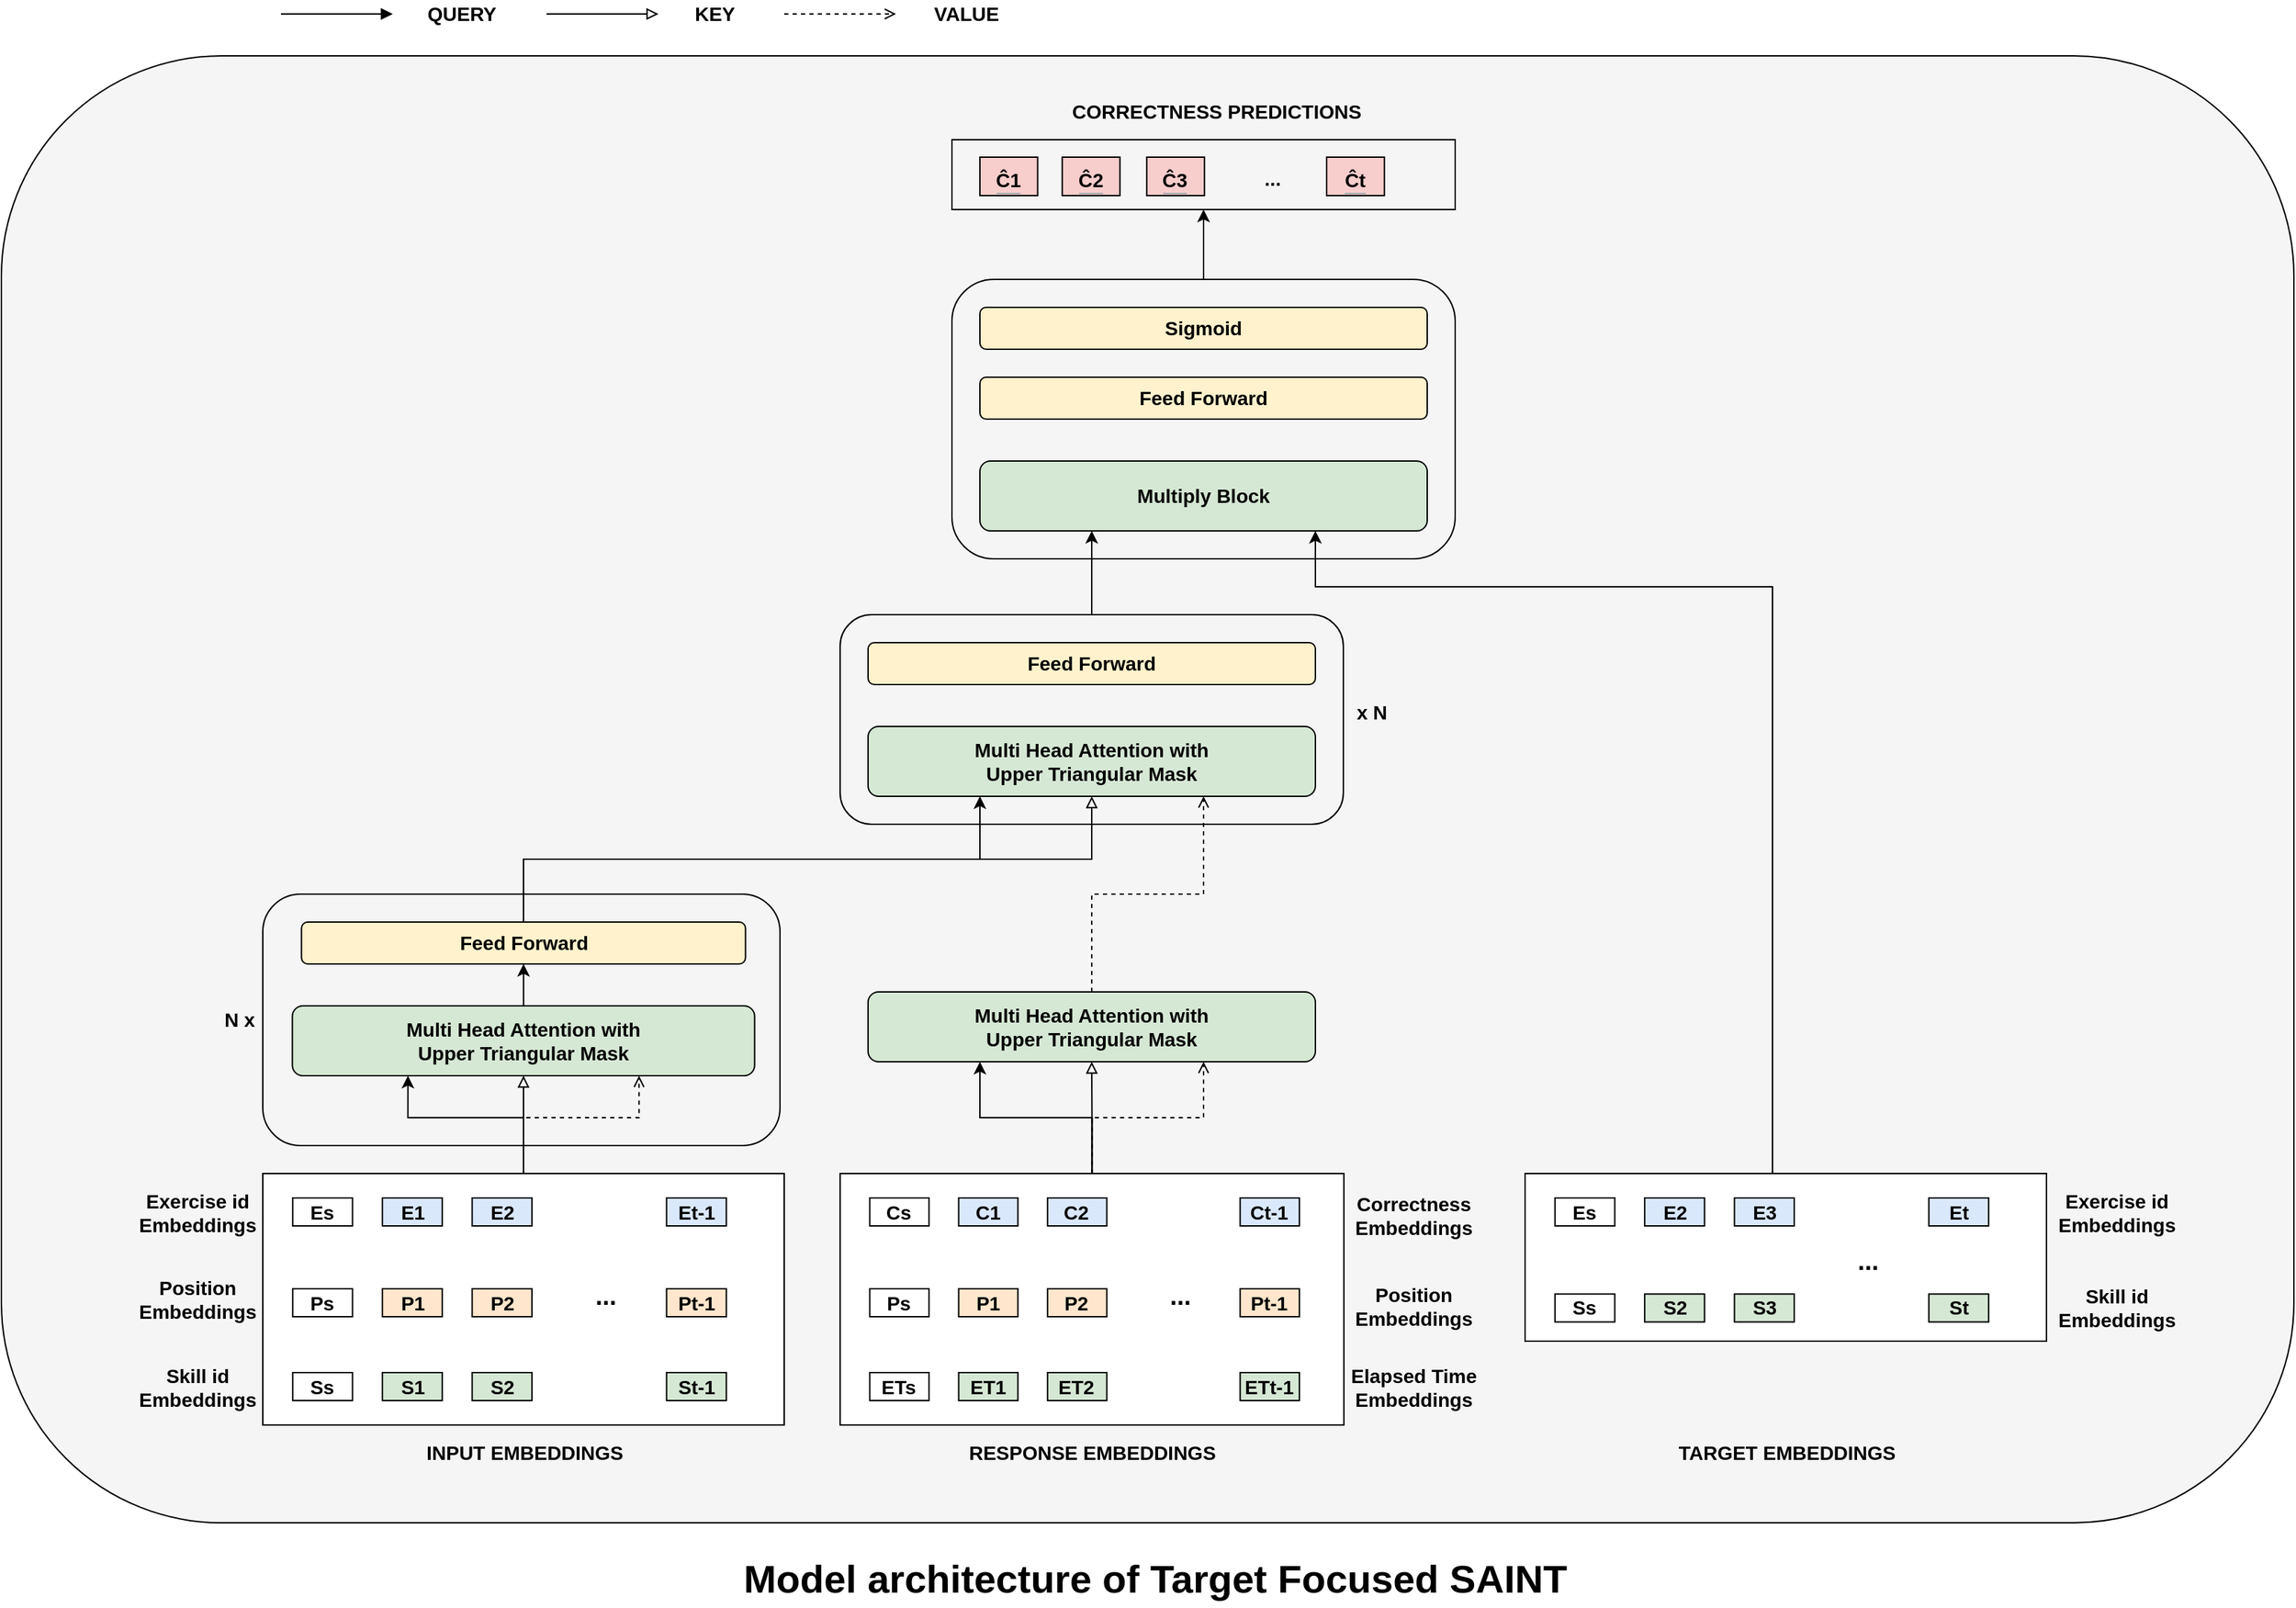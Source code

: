 <mxfile version="16.1.4" type="device"><diagram id="phln_zpGLZ69ojY48uEi" name="Page-1"><mxGraphModel dx="1447" dy="1902" grid="1" gridSize="10" guides="1" tooltips="1" connect="1" arrows="1" fold="1" page="1" pageScale="1" pageWidth="827" pageHeight="1169" math="0" shadow="0"><root><mxCell id="0"/><mxCell id="1" parent="0"/><mxCell id="0QRSijMLl0eIMMU6BS7H-4" value="" style="rounded=1;whiteSpace=wrap;html=1;fillColor=#f5f5f5;fontColor=#333333;strokeColor=#000000;fontSize=14;fontStyle=1" parent="1" vertex="1"><mxGeometry x="640" y="-390" width="1640" height="1050" as="geometry"/></mxCell><mxCell id="0QRSijMLl0eIMMU6BS7H-9" value="" style="rounded=1;whiteSpace=wrap;html=1;fillColor=none;strokeColor=#000000;fontSize=14;fontStyle=1" parent="1" vertex="1"><mxGeometry x="827" y="210" width="370" height="180" as="geometry"/></mxCell><mxCell id="0QRSijMLl0eIMMU6BS7H-40" style="edgeStyle=orthogonalEdgeStyle;rounded=0;orthogonalLoop=1;jettySize=auto;html=1;entryX=0.5;entryY=1;entryDx=0;entryDy=0;fontSize=14;exitX=0.5;exitY=0;exitDx=0;exitDy=0;strokeColor=#000000;fontStyle=1;endArrow=block;endFill=0;" parent="1" source="0QRSijMLl0eIMMU6BS7H-7" target="0QRSijMLl0eIMMU6BS7H-38" edge="1"><mxGeometry relative="1" as="geometry"/></mxCell><mxCell id="0QRSijMLl0eIMMU6BS7H-153" style="edgeStyle=orthogonalEdgeStyle;rounded=0;orthogonalLoop=1;jettySize=auto;html=1;entryX=0.25;entryY=1;entryDx=0;entryDy=0;fontSize=14;strokeColor=#000000;fontStyle=1" parent="1" source="0QRSijMLl0eIMMU6BS7H-46" target="0QRSijMLl0eIMMU6BS7H-149" edge="1"><mxGeometry relative="1" as="geometry"/></mxCell><mxCell id="0QRSijMLl0eIMMU6BS7H-46" value="" style="rounded=1;whiteSpace=wrap;html=1;fillColor=none;strokeColor=#000000;fontSize=14;fontStyle=1" parent="1" vertex="1"><mxGeometry x="1240" y="10" width="360" height="150" as="geometry"/></mxCell><mxCell id="0QRSijMLl0eIMMU6BS7H-47" value="Multi Head Attention with &lt;br style=&quot;font-size: 14px;&quot;&gt;&lt;span style=&quot;font-size: 14px&quot;&gt;Upper Triangular Mask&lt;/span&gt;" style="rounded=1;whiteSpace=wrap;html=1;fillColor=#d5e8d4;fontSize=14;strokeColor=#000000;fontStyle=1" parent="1" vertex="1"><mxGeometry x="1260" y="90" width="320" height="50" as="geometry"/></mxCell><mxCell id="0QRSijMLl0eIMMU6BS7H-48" value="&lt;span style=&quot;font-size: 14px;&quot;&gt;&lt;font style=&quot;font-size: 14px&quot;&gt;Feed Forward&lt;/font&gt;&lt;/span&gt;" style="rounded=1;whiteSpace=wrap;html=1;fillColor=#fff2cc;strokeColor=#000000;fontSize=14;fontStyle=1" parent="1" vertex="1"><mxGeometry x="1260" y="30" width="320" height="30" as="geometry"/></mxCell><mxCell id="0QRSijMLl0eIMMU6BS7H-114" style="edgeStyle=orthogonalEdgeStyle;rounded=0;orthogonalLoop=1;jettySize=auto;html=1;entryX=0.75;entryY=1;entryDx=0;entryDy=0;fontSize=14;strokeColor=#000000;fontStyle=1;dashed=1;endArrow=open;endFill=0;" parent="1" source="0QRSijMLl0eIMMU6BS7H-49" target="0QRSijMLl0eIMMU6BS7H-47" edge="1"><mxGeometry relative="1" as="geometry"/></mxCell><mxCell id="0QRSijMLl0eIMMU6BS7H-49" value="Multi Head Attention with &lt;br style=&quot;font-size: 14px;&quot;&gt;&lt;span style=&quot;font-size: 14px&quot;&gt;Upper Triangular Mask&lt;/span&gt;" style="rounded=1;whiteSpace=wrap;html=1;fillColor=#d5e8d4;fontSize=14;strokeColor=#000000;fontStyle=1" parent="1" vertex="1"><mxGeometry x="1260" y="280" width="320" height="50" as="geometry"/></mxCell><mxCell id="0QRSijMLl0eIMMU6BS7H-99" value="" style="group;strokeColor=none;fontSize=14;fontStyle=1" parent="1" vertex="1" connectable="0"><mxGeometry x="720" y="410" width="480" height="180" as="geometry"/></mxCell><mxCell id="0QRSijMLl0eIMMU6BS7H-7" value="" style="rounded=0;whiteSpace=wrap;html=1;strokeColor=#000000;fontSize=14;fontStyle=1" parent="0QRSijMLl0eIMMU6BS7H-99" vertex="1"><mxGeometry x="107" width="373" height="180" as="geometry"/></mxCell><mxCell id="0QRSijMLl0eIMMU6BS7H-11" value="E1" style="rounded=0;whiteSpace=wrap;html=1;fillColor=#dae8fc;strokeColor=#000000;fontSize=14;fontStyle=1" parent="0QRSijMLl0eIMMU6BS7H-99" vertex="1"><mxGeometry x="192.58" y="17.5" width="42.791" height="20" as="geometry"/></mxCell><mxCell id="0QRSijMLl0eIMMU6BS7H-14" value="E2" style="rounded=0;whiteSpace=wrap;html=1;fillColor=#dae8fc;strokeColor=#000000;fontSize=14;fontStyle=1" parent="0QRSijMLl0eIMMU6BS7H-99" vertex="1"><mxGeometry x="256.767" y="17.5" width="42.791" height="20" as="geometry"/></mxCell><mxCell id="0QRSijMLl0eIMMU6BS7H-15" value="Et-1" style="rounded=0;whiteSpace=wrap;html=1;fillColor=#dae8fc;strokeColor=#000000;fontSize=14;fontStyle=1" parent="0QRSijMLl0eIMMU6BS7H-99" vertex="1"><mxGeometry x="395.836" y="17.5" width="42.791" height="20" as="geometry"/></mxCell><mxCell id="0QRSijMLl0eIMMU6BS7H-16" value="P1" style="rounded=0;whiteSpace=wrap;html=1;fillColor=#ffe6cc;strokeColor=#000000;fontSize=14;fontStyle=1" parent="0QRSijMLl0eIMMU6BS7H-99" vertex="1"><mxGeometry x="192.58" y="82.5" width="42.791" height="20" as="geometry"/></mxCell><mxCell id="0QRSijMLl0eIMMU6BS7H-17" value="P2" style="rounded=0;whiteSpace=wrap;html=1;fillColor=#ffe6cc;strokeColor=#000000;fontSize=14;fontStyle=1" parent="0QRSijMLl0eIMMU6BS7H-99" vertex="1"><mxGeometry x="256.767" y="82.5" width="42.791" height="20" as="geometry"/></mxCell><mxCell id="0QRSijMLl0eIMMU6BS7H-18" value="Pt-1" style="rounded=0;whiteSpace=wrap;html=1;fillColor=#ffe6cc;strokeColor=#000000;fontSize=14;fontStyle=1" parent="0QRSijMLl0eIMMU6BS7H-99" vertex="1"><mxGeometry x="395.836" y="82.5" width="42.791" height="20" as="geometry"/></mxCell><mxCell id="0QRSijMLl0eIMMU6BS7H-19" value="S1" style="rounded=0;whiteSpace=wrap;html=1;fillColor=#d5e8d4;strokeColor=#000000;fontSize=14;fontStyle=1" parent="0QRSijMLl0eIMMU6BS7H-99" vertex="1"><mxGeometry x="192.58" y="142.5" width="42.791" height="20" as="geometry"/></mxCell><mxCell id="0QRSijMLl0eIMMU6BS7H-20" value="S2" style="rounded=0;whiteSpace=wrap;html=1;fillColor=#d5e8d4;strokeColor=#000000;fontSize=14;fontStyle=1" parent="0QRSijMLl0eIMMU6BS7H-99" vertex="1"><mxGeometry x="256.767" y="142.5" width="42.791" height="20" as="geometry"/></mxCell><mxCell id="0QRSijMLl0eIMMU6BS7H-21" value="St-1" style="rounded=0;whiteSpace=wrap;html=1;fillColor=#d5e8d4;strokeColor=#000000;fontSize=14;fontStyle=1" parent="0QRSijMLl0eIMMU6BS7H-99" vertex="1"><mxGeometry x="395.836" y="142.5" width="42.791" height="20" as="geometry"/></mxCell><mxCell id="0QRSijMLl0eIMMU6BS7H-22" value="Exercise id &lt;br style=&quot;font-size: 14px;&quot;&gt;Embeddings" style="text;html=1;align=center;verticalAlign=middle;resizable=0;points=[];autosize=1;strokeColor=none;fillColor=none;fontSize=14;fontStyle=1" parent="0QRSijMLl0eIMMU6BS7H-99" vertex="1"><mxGeometry x="10" y="7.5" width="100" height="40" as="geometry"/></mxCell><mxCell id="0QRSijMLl0eIMMU6BS7H-23" value="Position&lt;br style=&quot;font-size: 14px;&quot;&gt;Embeddings" style="text;html=1;align=center;verticalAlign=middle;resizable=0;points=[];autosize=1;strokeColor=none;fillColor=none;fontSize=14;fontStyle=1" parent="0QRSijMLl0eIMMU6BS7H-99" vertex="1"><mxGeometry x="10" y="70" width="100" height="40" as="geometry"/></mxCell><mxCell id="0QRSijMLl0eIMMU6BS7H-24" value="Skill id &lt;br style=&quot;font-size: 14px;&quot;&gt;Embeddings" style="text;html=1;align=center;verticalAlign=middle;resizable=0;points=[];autosize=1;strokeColor=none;fillColor=none;fontSize=14;fontStyle=1" parent="0QRSijMLl0eIMMU6BS7H-99" vertex="1"><mxGeometry x="10" y="132.5" width="100" height="40" as="geometry"/></mxCell><mxCell id="0QRSijMLl0eIMMU6BS7H-25" value="" style="shape=image;html=1;verticalAlign=top;verticalLabelPosition=bottom;labelBackgroundColor=#ffffff;imageAspect=0;aspect=fixed;image=https://cdn3.iconfinder.com/data/icons/user-interface-169/32/plus-128.png;fillColor=none;strokeColor=#000000;fontSize=14;fontStyle=1" parent="0QRSijMLl0eIMMU6BS7H-99" vertex="1"><mxGeometry x="203.278" y="52.5" width="19.565" height="19.565" as="geometry"/></mxCell><mxCell id="0QRSijMLl0eIMMU6BS7H-26" value="" style="shape=image;html=1;verticalAlign=top;verticalLabelPosition=bottom;labelBackgroundColor=#ffffff;imageAspect=0;aspect=fixed;image=https://cdn3.iconfinder.com/data/icons/user-interface-169/32/plus-128.png;fillColor=none;strokeColor=#000000;fontSize=14;fontStyle=1" parent="0QRSijMLl0eIMMU6BS7H-99" vertex="1"><mxGeometry x="267.464" y="52.5" width="19.565" height="19.565" as="geometry"/></mxCell><mxCell id="0QRSijMLl0eIMMU6BS7H-27" value="" style="shape=image;html=1;verticalAlign=top;verticalLabelPosition=bottom;labelBackgroundColor=#ffffff;imageAspect=0;aspect=fixed;image=https://cdn3.iconfinder.com/data/icons/user-interface-169/32/plus-128.png;fillColor=none;strokeColor=#000000;fontSize=14;fontStyle=1" parent="0QRSijMLl0eIMMU6BS7H-99" vertex="1"><mxGeometry x="406.534" y="52.5" width="19.565" height="19.565" as="geometry"/></mxCell><mxCell id="0QRSijMLl0eIMMU6BS7H-28" value="" style="shape=image;html=1;verticalAlign=top;verticalLabelPosition=bottom;labelBackgroundColor=#ffffff;imageAspect=0;aspect=fixed;image=https://cdn3.iconfinder.com/data/icons/user-interface-169/32/plus-128.png;fillColor=none;strokeColor=#000000;fontSize=14;fontStyle=1" parent="0QRSijMLl0eIMMU6BS7H-99" vertex="1"><mxGeometry x="203.278" y="112.5" width="19.565" height="19.565" as="geometry"/></mxCell><mxCell id="0QRSijMLl0eIMMU6BS7H-29" value="" style="shape=image;html=1;verticalAlign=top;verticalLabelPosition=bottom;labelBackgroundColor=#ffffff;imageAspect=0;aspect=fixed;image=https://cdn3.iconfinder.com/data/icons/user-interface-169/32/plus-128.png;fillColor=none;strokeColor=#000000;fontSize=14;fontStyle=1" parent="0QRSijMLl0eIMMU6BS7H-99" vertex="1"><mxGeometry x="267.464" y="112.5" width="19.565" height="19.565" as="geometry"/></mxCell><mxCell id="0QRSijMLl0eIMMU6BS7H-30" value="" style="shape=image;html=1;verticalAlign=top;verticalLabelPosition=bottom;labelBackgroundColor=#ffffff;imageAspect=0;aspect=fixed;image=https://cdn3.iconfinder.com/data/icons/user-interface-169/32/plus-128.png;fillColor=none;strokeColor=#000000;fontSize=14;fontStyle=1" parent="0QRSijMLl0eIMMU6BS7H-99" vertex="1"><mxGeometry x="406.534" y="112.5" width="19.565" height="19.565" as="geometry"/></mxCell><mxCell id="0QRSijMLl0eIMMU6BS7H-32" value="&lt;font style=&quot;font-size: 18px&quot;&gt;...&lt;/font&gt;" style="text;html=1;align=center;verticalAlign=middle;resizable=0;points=[];autosize=1;strokeColor=none;fillColor=none;fontSize=14;fontStyle=1" parent="0QRSijMLl0eIMMU6BS7H-99" vertex="1"><mxGeometry x="336.65" y="77.5" width="30" height="20" as="geometry"/></mxCell><mxCell id="0QRSijMLl0eIMMU6BS7H-33" value="Es" style="rounded=0;whiteSpace=wrap;html=1;strokeColor=#000000;fontSize=14;fontStyle=1" parent="0QRSijMLl0eIMMU6BS7H-99" vertex="1"><mxGeometry x="128.394" y="17.5" width="42.791" height="20" as="geometry"/></mxCell><mxCell id="0QRSijMLl0eIMMU6BS7H-34" value="Ps" style="rounded=0;whiteSpace=wrap;html=1;strokeColor=#000000;fontSize=14;fontStyle=1" parent="0QRSijMLl0eIMMU6BS7H-99" vertex="1"><mxGeometry x="128.394" y="82.5" width="42.791" height="20" as="geometry"/></mxCell><mxCell id="0QRSijMLl0eIMMU6BS7H-35" value="Ss" style="rounded=0;whiteSpace=wrap;html=1;strokeColor=#000000;fontSize=14;fontStyle=1" parent="0QRSijMLl0eIMMU6BS7H-99" vertex="1"><mxGeometry x="128.394" y="142.5" width="42.791" height="20" as="geometry"/></mxCell><mxCell id="0QRSijMLl0eIMMU6BS7H-36" value="" style="shape=image;html=1;verticalAlign=top;verticalLabelPosition=bottom;labelBackgroundColor=#ffffff;imageAspect=0;aspect=fixed;image=https://cdn3.iconfinder.com/data/icons/user-interface-169/32/plus-128.png;fillColor=none;strokeColor=#000000;fontSize=14;fontStyle=1" parent="0QRSijMLl0eIMMU6BS7H-99" vertex="1"><mxGeometry x="139.092" y="52.5" width="19.565" height="19.565" as="geometry"/></mxCell><mxCell id="0QRSijMLl0eIMMU6BS7H-37" value="" style="shape=image;html=1;verticalAlign=top;verticalLabelPosition=bottom;labelBackgroundColor=#ffffff;imageAspect=0;aspect=fixed;image=https://cdn3.iconfinder.com/data/icons/user-interface-169/32/plus-128.png;fillColor=none;strokeColor=#000000;fontSize=14;fontStyle=1" parent="0QRSijMLl0eIMMU6BS7H-99" vertex="1"><mxGeometry x="139.092" y="112.5" width="19.565" height="19.565" as="geometry"/></mxCell><mxCell id="0QRSijMLl0eIMMU6BS7H-112" style="edgeStyle=orthogonalEdgeStyle;rounded=0;orthogonalLoop=1;jettySize=auto;html=1;entryX=0.25;entryY=1;entryDx=0;entryDy=0;fontSize=14;exitX=0.5;exitY=0;exitDx=0;exitDy=0;strokeColor=#000000;fontStyle=1" parent="1" source="0QRSijMLl0eIMMU6BS7H-39" target="0QRSijMLl0eIMMU6BS7H-47" edge="1"><mxGeometry relative="1" as="geometry"/></mxCell><mxCell id="0QRSijMLl0eIMMU6BS7H-113" style="edgeStyle=orthogonalEdgeStyle;rounded=0;orthogonalLoop=1;jettySize=auto;html=1;entryX=0.5;entryY=1;entryDx=0;entryDy=0;fontSize=14;exitX=0.5;exitY=0;exitDx=0;exitDy=0;strokeColor=#000000;fontStyle=1;endArrow=block;endFill=0;" parent="1" source="0QRSijMLl0eIMMU6BS7H-39" target="0QRSijMLl0eIMMU6BS7H-47" edge="1"><mxGeometry relative="1" as="geometry"/></mxCell><mxCell id="0QRSijMLl0eIMMU6BS7H-39" value="&lt;span style=&quot;font-size: 14px;&quot;&gt;&lt;font style=&quot;font-size: 14px&quot;&gt;Feed Forward&lt;/font&gt;&lt;/span&gt;" style="rounded=1;whiteSpace=wrap;html=1;fillColor=#fff2cc;strokeColor=#000000;fontSize=14;fontStyle=1" parent="1" vertex="1"><mxGeometry x="854.676" y="230" width="317.647" height="30" as="geometry"/></mxCell><mxCell id="0QRSijMLl0eIMMU6BS7H-111" style="edgeStyle=orthogonalEdgeStyle;rounded=0;orthogonalLoop=1;jettySize=auto;html=1;entryX=0.5;entryY=1;entryDx=0;entryDy=0;fontSize=14;strokeColor=#000000;fontStyle=1" parent="1" source="0QRSijMLl0eIMMU6BS7H-38" target="0QRSijMLl0eIMMU6BS7H-39" edge="1"><mxGeometry relative="1" as="geometry"/></mxCell><mxCell id="0QRSijMLl0eIMMU6BS7H-38" value="Multi Head Attention with &lt;br style=&quot;font-size: 14px;&quot;&gt;&lt;span style=&quot;font-size: 14px&quot;&gt;Upper Triangular Mask&lt;/span&gt;" style="rounded=1;whiteSpace=wrap;html=1;fillColor=#d5e8d4;fontSize=14;strokeColor=#000000;fontStyle=1" parent="1" vertex="1"><mxGeometry x="848.16" y="290" width="330.68" height="50" as="geometry"/></mxCell><mxCell id="0QRSijMLl0eIMMU6BS7H-104" style="edgeStyle=orthogonalEdgeStyle;rounded=0;orthogonalLoop=1;jettySize=auto;html=1;entryX=0.5;entryY=1;entryDx=0;entryDy=0;fontSize=14;strokeColor=#000000;fontStyle=1;endArrow=block;endFill=0;" parent="1" source="0QRSijMLl0eIMMU6BS7H-75" target="0QRSijMLl0eIMMU6BS7H-49" edge="1"><mxGeometry relative="1" as="geometry"/></mxCell><mxCell id="0QRSijMLl0eIMMU6BS7H-61" value="Position&lt;br style=&quot;font-size: 14px;&quot;&gt;Embeddings" style="text;html=1;align=center;verticalAlign=middle;resizable=0;points=[];autosize=1;strokeColor=none;fillColor=none;fontSize=14;fontStyle=1" parent="1" vertex="1"><mxGeometry x="1599.908" y="485" width="100" height="40" as="geometry"/></mxCell><mxCell id="0QRSijMLl0eIMMU6BS7H-62" value="Elapsed Time&lt;br style=&quot;font-size: 14px;&quot;&gt;Embeddings" style="text;html=1;align=center;verticalAlign=middle;resizable=0;points=[];autosize=1;strokeColor=none;fillColor=none;fontSize=14;fontStyle=1" parent="1" vertex="1"><mxGeometry x="1594.608" y="542.5" width="110" height="40" as="geometry"/></mxCell><mxCell id="0QRSijMLl0eIMMU6BS7H-105" value="" style="group;strokeColor=none;fontSize=14;fontStyle=1" parent="1" vertex="1" connectable="0"><mxGeometry x="1240" y="410" width="360.369" height="180" as="geometry"/></mxCell><mxCell id="0QRSijMLl0eIMMU6BS7H-75" value="" style="rounded=0;whiteSpace=wrap;html=1;strokeColor=#000000;fontSize=14;fontStyle=1" parent="0QRSijMLl0eIMMU6BS7H-105" vertex="1"><mxGeometry width="360.369" height="180" as="geometry"/></mxCell><mxCell id="0QRSijMLl0eIMMU6BS7H-76" value="C1" style="rounded=0;whiteSpace=wrap;html=1;fillColor=#dae8fc;strokeColor=#000000;fontSize=14;fontStyle=1" parent="0QRSijMLl0eIMMU6BS7H-105" vertex="1"><mxGeometry x="84.793" y="17.5" width="42.396" height="20" as="geometry"/></mxCell><mxCell id="0QRSijMLl0eIMMU6BS7H-77" value="C2" style="rounded=0;whiteSpace=wrap;html=1;fillColor=#dae8fc;strokeColor=#000000;fontSize=14;fontStyle=1" parent="0QRSijMLl0eIMMU6BS7H-105" vertex="1"><mxGeometry x="148.387" y="17.5" width="42.396" height="20" as="geometry"/></mxCell><mxCell id="0QRSijMLl0eIMMU6BS7H-78" value="Ct-1" style="rounded=0;whiteSpace=wrap;html=1;fillColor=#dae8fc;strokeColor=#000000;fontSize=14;fontStyle=1" parent="0QRSijMLl0eIMMU6BS7H-105" vertex="1"><mxGeometry x="286.175" y="17.5" width="42.396" height="20" as="geometry"/></mxCell><mxCell id="0QRSijMLl0eIMMU6BS7H-79" value="P1" style="rounded=0;whiteSpace=wrap;html=1;fillColor=#ffe6cc;strokeColor=#000000;fontSize=14;fontStyle=1" parent="0QRSijMLl0eIMMU6BS7H-105" vertex="1"><mxGeometry x="84.793" y="82.5" width="42.396" height="20" as="geometry"/></mxCell><mxCell id="0QRSijMLl0eIMMU6BS7H-80" value="P2" style="rounded=0;whiteSpace=wrap;html=1;fillColor=#ffe6cc;strokeColor=#000000;fontSize=14;fontStyle=1" parent="0QRSijMLl0eIMMU6BS7H-105" vertex="1"><mxGeometry x="148.387" y="82.5" width="42.396" height="20" as="geometry"/></mxCell><mxCell id="0QRSijMLl0eIMMU6BS7H-81" value="Pt-1" style="rounded=0;whiteSpace=wrap;html=1;fillColor=#ffe6cc;strokeColor=#000000;fontSize=14;fontStyle=1" parent="0QRSijMLl0eIMMU6BS7H-105" vertex="1"><mxGeometry x="286.175" y="82.5" width="42.396" height="20" as="geometry"/></mxCell><mxCell id="0QRSijMLl0eIMMU6BS7H-82" value="ET1" style="rounded=0;whiteSpace=wrap;html=1;fillColor=#d5e8d4;strokeColor=#000000;fontSize=14;fontStyle=1" parent="0QRSijMLl0eIMMU6BS7H-105" vertex="1"><mxGeometry x="84.793" y="142.5" width="42.396" height="20" as="geometry"/></mxCell><mxCell id="0QRSijMLl0eIMMU6BS7H-83" value="ET2" style="rounded=0;whiteSpace=wrap;html=1;fillColor=#d5e8d4;strokeColor=#000000;fontSize=14;fontStyle=1" parent="0QRSijMLl0eIMMU6BS7H-105" vertex="1"><mxGeometry x="148.387" y="142.5" width="42.396" height="20" as="geometry"/></mxCell><mxCell id="0QRSijMLl0eIMMU6BS7H-84" value="ETt-1" style="rounded=0;whiteSpace=wrap;html=1;fillColor=#d5e8d4;strokeColor=#000000;fontSize=14;fontStyle=1" parent="0QRSijMLl0eIMMU6BS7H-105" vertex="1"><mxGeometry x="286.175" y="142.5" width="42.396" height="20" as="geometry"/></mxCell><mxCell id="0QRSijMLl0eIMMU6BS7H-85" value="" style="shape=image;html=1;verticalAlign=top;verticalLabelPosition=bottom;labelBackgroundColor=#ffffff;imageAspect=0;aspect=fixed;image=https://cdn3.iconfinder.com/data/icons/user-interface-169/32/plus-128.png;fillColor=none;strokeColor=#000000;fontSize=14;fontStyle=1" parent="0QRSijMLl0eIMMU6BS7H-105" vertex="1"><mxGeometry x="95.392" y="52.5" width="20" height="20" as="geometry"/></mxCell><mxCell id="0QRSijMLl0eIMMU6BS7H-86" value="" style="shape=image;html=1;verticalAlign=top;verticalLabelPosition=bottom;labelBackgroundColor=#ffffff;imageAspect=0;aspect=fixed;image=https://cdn3.iconfinder.com/data/icons/user-interface-169/32/plus-128.png;fillColor=none;strokeColor=#000000;fontSize=14;fontStyle=1" parent="0QRSijMLl0eIMMU6BS7H-105" vertex="1"><mxGeometry x="158.986" y="52.5" width="20" height="20" as="geometry"/></mxCell><mxCell id="0QRSijMLl0eIMMU6BS7H-87" value="" style="shape=image;html=1;verticalAlign=top;verticalLabelPosition=bottom;labelBackgroundColor=#ffffff;imageAspect=0;aspect=fixed;image=https://cdn3.iconfinder.com/data/icons/user-interface-169/32/plus-128.png;fillColor=none;strokeColor=#000000;fontSize=14;fontStyle=1" parent="0QRSijMLl0eIMMU6BS7H-105" vertex="1"><mxGeometry x="296.774" y="52.5" width="20" height="20" as="geometry"/></mxCell><mxCell id="0QRSijMLl0eIMMU6BS7H-88" value="" style="shape=image;html=1;verticalAlign=top;verticalLabelPosition=bottom;labelBackgroundColor=#ffffff;imageAspect=0;aspect=fixed;image=https://cdn3.iconfinder.com/data/icons/user-interface-169/32/plus-128.png;fillColor=none;strokeColor=#000000;fontSize=14;fontStyle=1" parent="0QRSijMLl0eIMMU6BS7H-105" vertex="1"><mxGeometry x="95.392" y="112.5" width="20" height="20" as="geometry"/></mxCell><mxCell id="0QRSijMLl0eIMMU6BS7H-89" value="" style="shape=image;html=1;verticalAlign=top;verticalLabelPosition=bottom;labelBackgroundColor=#ffffff;imageAspect=0;aspect=fixed;image=https://cdn3.iconfinder.com/data/icons/user-interface-169/32/plus-128.png;fillColor=none;strokeColor=#000000;fontSize=14;fontStyle=1" parent="0QRSijMLl0eIMMU6BS7H-105" vertex="1"><mxGeometry x="158.986" y="112.5" width="20" height="20" as="geometry"/></mxCell><mxCell id="0QRSijMLl0eIMMU6BS7H-90" value="" style="shape=image;html=1;verticalAlign=top;verticalLabelPosition=bottom;labelBackgroundColor=#ffffff;imageAspect=0;aspect=fixed;image=https://cdn3.iconfinder.com/data/icons/user-interface-169/32/plus-128.png;fillColor=none;strokeColor=#000000;fontSize=14;fontStyle=1" parent="0QRSijMLl0eIMMU6BS7H-105" vertex="1"><mxGeometry x="296.774" y="112.5" width="20" height="20" as="geometry"/></mxCell><mxCell id="0QRSijMLl0eIMMU6BS7H-91" value="&lt;span style=&quot;font-size: 18px;&quot;&gt;&lt;font style=&quot;font-size: 18px;&quot;&gt;...&lt;/font&gt;&lt;/span&gt;" style="text;html=1;align=center;verticalAlign=middle;resizable=0;points=[];autosize=1;strokeColor=none;fillColor=none;fontSize=18;fontStyle=1" parent="0QRSijMLl0eIMMU6BS7H-105" vertex="1"><mxGeometry x="227.581" y="72.5" width="30" height="30" as="geometry"/></mxCell><mxCell id="0QRSijMLl0eIMMU6BS7H-92" value="Cs" style="rounded=0;whiteSpace=wrap;html=1;strokeColor=#000000;fontSize=14;fontStyle=1" parent="0QRSijMLl0eIMMU6BS7H-105" vertex="1"><mxGeometry x="21.198" y="17.5" width="42.396" height="20" as="geometry"/></mxCell><mxCell id="0QRSijMLl0eIMMU6BS7H-93" value="Ps" style="rounded=0;whiteSpace=wrap;html=1;strokeColor=#000000;fontSize=14;fontStyle=1" parent="0QRSijMLl0eIMMU6BS7H-105" vertex="1"><mxGeometry x="21.198" y="82.5" width="42.396" height="20" as="geometry"/></mxCell><mxCell id="0QRSijMLl0eIMMU6BS7H-94" value="ETs" style="rounded=0;whiteSpace=wrap;html=1;strokeColor=#000000;fontSize=14;fontStyle=1" parent="0QRSijMLl0eIMMU6BS7H-105" vertex="1"><mxGeometry x="21.198" y="142.5" width="42.396" height="20" as="geometry"/></mxCell><mxCell id="0QRSijMLl0eIMMU6BS7H-95" value="" style="shape=image;html=1;verticalAlign=top;verticalLabelPosition=bottom;labelBackgroundColor=#ffffff;imageAspect=0;aspect=fixed;image=https://cdn3.iconfinder.com/data/icons/user-interface-169/32/plus-128.png;fillColor=none;strokeColor=#000000;fontSize=14;fontStyle=1" parent="0QRSijMLl0eIMMU6BS7H-105" vertex="1"><mxGeometry x="31.797" y="52.5" width="20" height="20" as="geometry"/></mxCell><mxCell id="0QRSijMLl0eIMMU6BS7H-96" value="" style="shape=image;html=1;verticalAlign=top;verticalLabelPosition=bottom;labelBackgroundColor=#ffffff;imageAspect=0;aspect=fixed;image=https://cdn3.iconfinder.com/data/icons/user-interface-169/32/plus-128.png;fillColor=none;strokeColor=#000000;fontSize=14;fontStyle=1" parent="0QRSijMLl0eIMMU6BS7H-105" vertex="1"><mxGeometry x="31.797" y="112.5" width="20" height="20" as="geometry"/></mxCell><mxCell id="0QRSijMLl0eIMMU6BS7H-106" style="edgeStyle=orthogonalEdgeStyle;rounded=0;orthogonalLoop=1;jettySize=auto;html=1;entryX=0.25;entryY=1;entryDx=0;entryDy=0;fontSize=14;strokeColor=#000000;fontStyle=1" parent="1" source="0QRSijMLl0eIMMU6BS7H-75" target="0QRSijMLl0eIMMU6BS7H-49" edge="1"><mxGeometry relative="1" as="geometry"/></mxCell><mxCell id="0QRSijMLl0eIMMU6BS7H-107" style="edgeStyle=orthogonalEdgeStyle;rounded=0;orthogonalLoop=1;jettySize=auto;html=1;entryX=0.75;entryY=1;entryDx=0;entryDy=0;fontSize=14;strokeColor=#000000;fontStyle=1;dashed=1;endArrow=open;endFill=0;" parent="1" source="0QRSijMLl0eIMMU6BS7H-75" target="0QRSijMLl0eIMMU6BS7H-49" edge="1"><mxGeometry relative="1" as="geometry"/></mxCell><mxCell id="0QRSijMLl0eIMMU6BS7H-108" value="Correctness&lt;br style=&quot;font-size: 14px;&quot;&gt;Embeddings" style="text;html=1;align=center;verticalAlign=middle;resizable=0;points=[];autosize=1;strokeColor=none;fillColor=none;fontSize=14;fontStyle=1" parent="1" vertex="1"><mxGeometry x="1599.908" y="420" width="100" height="40" as="geometry"/></mxCell><mxCell id="0QRSijMLl0eIMMU6BS7H-109" value="x N" style="text;html=1;align=center;verticalAlign=middle;resizable=0;points=[];autosize=1;strokeColor=none;fillColor=none;fontStyle=1;fontSize=14;" parent="1" vertex="1"><mxGeometry x="1599.998" y="70" width="40" height="20" as="geometry"/></mxCell><mxCell id="0QRSijMLl0eIMMU6BS7H-110" value="N x" style="text;html=1;align=center;verticalAlign=middle;resizable=0;points=[];autosize=1;strokeColor=none;fillColor=none;fontStyle=1;fontSize=14;" parent="1" vertex="1"><mxGeometry x="789.998" y="290" width="40" height="20" as="geometry"/></mxCell><mxCell id="0QRSijMLl0eIMMU6BS7H-115" style="edgeStyle=orthogonalEdgeStyle;rounded=0;orthogonalLoop=1;jettySize=auto;html=1;entryX=0.75;entryY=1;entryDx=0;entryDy=0;fontSize=14;strokeColor=#000000;fontStyle=1;endArrow=open;endFill=0;dashed=1;" parent="1" source="0QRSijMLl0eIMMU6BS7H-7" target="0QRSijMLl0eIMMU6BS7H-38" edge="1"><mxGeometry relative="1" as="geometry"><Array as="points"><mxPoint x="1013" y="370"/><mxPoint x="1096" y="370"/></Array></mxGeometry></mxCell><mxCell id="0QRSijMLl0eIMMU6BS7H-116" style="edgeStyle=orthogonalEdgeStyle;rounded=0;orthogonalLoop=1;jettySize=auto;html=1;entryX=0.25;entryY=1;entryDx=0;entryDy=0;fontSize=14;strokeColor=#000000;fontStyle=1" parent="1" source="0QRSijMLl0eIMMU6BS7H-7" target="0QRSijMLl0eIMMU6BS7H-38" edge="1"><mxGeometry relative="1" as="geometry"><Array as="points"><mxPoint x="1013" y="370"/><mxPoint x="931" y="370"/></Array></mxGeometry></mxCell><mxCell id="0QRSijMLl0eIMMU6BS7H-146" value="RESPONSE EMBEDDINGS" style="text;html=1;align=center;verticalAlign=middle;resizable=0;points=[];autosize=1;strokeColor=none;fillColor=none;fontSize=14;fontStyle=1" parent="1" vertex="1"><mxGeometry x="1325.18" y="600" width="190" height="20" as="geometry"/></mxCell><mxCell id="0QRSijMLl0eIMMU6BS7H-147" value="INPUT EMBEDDINGS" style="text;html=1;align=center;verticalAlign=middle;resizable=0;points=[];autosize=1;strokeColor=none;fillColor=none;fontSize=14;fontStyle=1" parent="1" vertex="1"><mxGeometry x="933.5" y="600" width="160" height="20" as="geometry"/></mxCell><mxCell id="0QRSijMLl0eIMMU6BS7H-188" style="edgeStyle=orthogonalEdgeStyle;rounded=0;orthogonalLoop=1;jettySize=auto;html=1;entryX=0.5;entryY=1;entryDx=0;entryDy=0;fontFamily=Helvetica;fontSize=14;strokeColor=#000000;fontStyle=1" parent="1" source="0QRSijMLl0eIMMU6BS7H-148" target="0QRSijMLl0eIMMU6BS7H-155" edge="1"><mxGeometry relative="1" as="geometry"/></mxCell><mxCell id="0QRSijMLl0eIMMU6BS7H-148" value="" style="rounded=1;whiteSpace=wrap;html=1;fillColor=none;strokeColor=#000000;fontSize=14;fontStyle=1" parent="1" vertex="1"><mxGeometry x="1320" y="-230" width="360" height="200" as="geometry"/></mxCell><mxCell id="0QRSijMLl0eIMMU6BS7H-149" value="Multiply Block" style="rounded=1;whiteSpace=wrap;html=1;fillColor=#d5e8d4;fontSize=14;strokeColor=#000000;fontStyle=1" parent="1" vertex="1"><mxGeometry x="1340" y="-100" width="320" height="50" as="geometry"/></mxCell><mxCell id="0QRSijMLl0eIMMU6BS7H-150" value="&lt;span style=&quot;font-size: 14px;&quot;&gt;&lt;font style=&quot;font-size: 14px&quot;&gt;Feed Forward&lt;/font&gt;&lt;/span&gt;" style="rounded=1;whiteSpace=wrap;html=1;fillColor=#fff2cc;strokeColor=#000000;fontSize=14;fontStyle=1" parent="1" vertex="1"><mxGeometry x="1340" y="-160" width="320" height="30" as="geometry"/></mxCell><mxCell id="0QRSijMLl0eIMMU6BS7H-152" style="edgeStyle=orthogonalEdgeStyle;rounded=0;orthogonalLoop=1;jettySize=auto;html=1;entryX=0.75;entryY=1;entryDx=0;entryDy=0;fontSize=14;exitX=0.5;exitY=0;exitDx=0;exitDy=0;strokeColor=#000000;fontStyle=1" parent="1" source="0QRSijMLl0eIMMU6BS7H-119" target="0QRSijMLl0eIMMU6BS7H-149" edge="1"><mxGeometry relative="1" as="geometry"><Array as="points"><mxPoint x="1907" y="-10"/><mxPoint x="1580" y="-10"/></Array></mxGeometry></mxCell><mxCell id="0QRSijMLl0eIMMU6BS7H-177" value="CORRECTNESS PREDICTIONS" style="text;html=1;align=center;verticalAlign=middle;resizable=0;points=[];autosize=1;strokeColor=none;fillColor=none;fontSize=14;fontStyle=1" parent="1" vertex="1"><mxGeometry x="1398.89" y="-360" width="220" height="20" as="geometry"/></mxCell><mxCell id="0QRSijMLl0eIMMU6BS7H-181" value="&lt;span style=&quot;font-size: 14px;&quot;&gt;&lt;font style=&quot;font-size: 14px&quot;&gt;Sigmoid&lt;/font&gt;&lt;/span&gt;" style="rounded=1;whiteSpace=wrap;html=1;fillColor=#fff2cc;strokeColor=#000000;fontSize=14;fontStyle=1" parent="1" vertex="1"><mxGeometry x="1340" y="-210" width="320" height="30" as="geometry"/></mxCell><mxCell id="0QRSijMLl0eIMMU6BS7H-155" value="" style="rounded=0;whiteSpace=wrap;html=1;fillColor=none;strokeColor=#000000;fontSize=14;fontStyle=1" parent="1" vertex="1"><mxGeometry x="1320" y="-330" width="360" height="50" as="geometry"/></mxCell><mxCell id="0QRSijMLl0eIMMU6BS7H-174" value="&lt;h1 id=&quot;firstHeading&quot; class=&quot;firstHeading mw-first-heading&quot; style=&quot;margin: 0px 0px 0.25em; padding: 0px; overflow: visible; border-bottom: 1px solid rgb(162, 169, 177); line-height: 1.3; font-size: 14px;&quot;&gt;&lt;font style=&quot;font-size: 14px&quot;&gt;Ĉ1&lt;/font&gt;&lt;/h1&gt;" style="rounded=0;whiteSpace=wrap;html=1;fillColor=#f8cecc;strokeColor=#000000;fontSize=14;fontStyle=1;verticalAlign=top;" parent="1" vertex="1"><mxGeometry x="1340" y="-317.5" width="41.3" height="27.5" as="geometry"/></mxCell><mxCell id="0QRSijMLl0eIMMU6BS7H-183" value="&lt;span style=&quot;font-size: 14px;&quot;&gt;&lt;font style=&quot;font-size: 14px;&quot;&gt;...&lt;/font&gt;&lt;/span&gt;" style="text;html=1;align=center;verticalAlign=top;resizable=0;points=[];autosize=1;strokeColor=none;fontSize=14;fontStyle=1" parent="1" vertex="1"><mxGeometry x="1534.351" y="-317.5" width="30" height="20" as="geometry"/></mxCell><mxCell id="0QRSijMLl0eIMMU6BS7H-185" value="&lt;h1 id=&quot;firstHeading&quot; class=&quot;firstHeading mw-first-heading&quot; style=&quot;margin: 0px 0px 0.25em; padding: 0px; overflow: visible; border-bottom: 1px solid rgb(162, 169, 177); line-height: 1.3; font-size: 14px;&quot;&gt;&lt;font style=&quot;font-size: 14px&quot;&gt;Ĉ2&lt;/font&gt;&lt;/h1&gt;" style="rounded=0;whiteSpace=wrap;html=1;fillColor=#f8cecc;strokeColor=#000000;fontSize=14;fontStyle=1;verticalAlign=top;" parent="1" vertex="1"><mxGeometry x="1398.89" y="-317.5" width="41.3" height="27.5" as="geometry"/></mxCell><mxCell id="0QRSijMLl0eIMMU6BS7H-186" value="&lt;h1 id=&quot;firstHeading&quot; class=&quot;firstHeading mw-first-heading&quot; style=&quot;margin: 0px 0px 0.25em; padding: 0px; overflow: visible; border-bottom: 1px solid rgb(162, 169, 177); line-height: 1.3; font-size: 14px;&quot;&gt;&lt;font style=&quot;font-size: 14px&quot;&gt;Ĉ3&lt;/font&gt;&lt;/h1&gt;" style="rounded=0;whiteSpace=wrap;html=1;fillColor=#f8cecc;strokeColor=#000000;fontSize=14;fontStyle=1;verticalAlign=top;" parent="1" vertex="1"><mxGeometry x="1459.35" y="-317.5" width="41.3" height="27.5" as="geometry"/></mxCell><mxCell id="0QRSijMLl0eIMMU6BS7H-187" value="&lt;h1 id=&quot;firstHeading&quot; class=&quot;firstHeading mw-first-heading&quot; style=&quot;margin: 0px 0px 0.25em; padding: 0px; overflow: visible; border-bottom: 1px solid rgb(162, 169, 177); line-height: 1.3; font-size: 14px;&quot;&gt;&lt;font style=&quot;font-size: 14px&quot;&gt;Ĉt&lt;/font&gt;&lt;/h1&gt;" style="rounded=0;whiteSpace=wrap;html=1;fillColor=#f8cecc;strokeColor=#000000;fontSize=14;fontStyle=1;verticalAlign=top;" parent="1" vertex="1"><mxGeometry x="1588.05" y="-317.5" width="41.3" height="27.5" as="geometry"/></mxCell><mxCell id="0QRSijMLl0eIMMU6BS7H-189" value="" style="endArrow=block;html=1;rounded=0;fontFamily=Helvetica;fontSize=18;strokeColor=#000000;endFill=1;fontStyle=1" parent="1" edge="1"><mxGeometry width="50" height="50" relative="1" as="geometry"><mxPoint x="840" y="-420" as="sourcePoint"/><mxPoint x="920" y="-420" as="targetPoint"/></mxGeometry></mxCell><mxCell id="0QRSijMLl0eIMMU6BS7H-190" value="" style="endArrow=block;html=1;rounded=0;fontFamily=Helvetica;fontSize=18;strokeColor=#000000;endFill=0;fontStyle=1" parent="1" edge="1"><mxGeometry width="50" height="50" relative="1" as="geometry"><mxPoint x="1030" y="-420" as="sourcePoint"/><mxPoint x="1110" y="-420" as="targetPoint"/></mxGeometry></mxCell><mxCell id="0QRSijMLl0eIMMU6BS7H-191" value="" style="endArrow=open;html=1;rounded=0;dashed=1;fontFamily=Helvetica;fontSize=18;strokeColor=#000000;endFill=0;fontStyle=1" parent="1" edge="1"><mxGeometry width="50" height="50" relative="1" as="geometry"><mxPoint x="1200.0" y="-420" as="sourcePoint"/><mxPoint x="1280.0" y="-420" as="targetPoint"/></mxGeometry></mxCell><mxCell id="0QRSijMLl0eIMMU6BS7H-192" value="QUERY" style="text;html=1;align=center;verticalAlign=middle;resizable=0;points=[];autosize=1;strokeColor=none;fillColor=none;fontSize=14;fontStyle=1" parent="1" vertex="1"><mxGeometry x="933.5" y="-430" width="70" height="20" as="geometry"/></mxCell><mxCell id="0QRSijMLl0eIMMU6BS7H-193" value="KEY" style="text;html=1;align=center;verticalAlign=middle;resizable=0;points=[];autosize=1;strokeColor=none;fillColor=none;fontSize=14;fontStyle=1" parent="1" vertex="1"><mxGeometry x="1130" y="-430" width="40" height="20" as="geometry"/></mxCell><mxCell id="0QRSijMLl0eIMMU6BS7H-194" value="VALUE" style="text;html=1;align=center;verticalAlign=middle;resizable=0;points=[];autosize=1;strokeColor=none;fillColor=none;fontSize=14;fontStyle=1" parent="1" vertex="1"><mxGeometry x="1300.46" y="-430" width="60" height="20" as="geometry"/></mxCell><mxCell id="0QRSijMLl0eIMMU6BS7H-195" value="Model architecture of Target Focused SAINT" style="text;html=1;align=center;verticalAlign=middle;resizable=0;points=[];autosize=1;strokeColor=none;fillColor=none;fontSize=28;fontFamily=Helvetica;fontStyle=1" parent="1" vertex="1"><mxGeometry x="1165" y="680" width="600" height="40" as="geometry"/></mxCell><mxCell id="0QRSijMLl0eIMMU6BS7H-144" value="TARGET EMBEDDINGS" style="text;html=1;align=center;verticalAlign=middle;resizable=0;points=[];autosize=1;strokeColor=none;fillColor=none;fontSize=14;fontStyle=1" parent="1" vertex="1"><mxGeometry x="1831.5" y="600" width="170" height="20" as="geometry"/></mxCell><mxCell id="0QRSijMLl0eIMMU6BS7H-129" value="Exercise id &lt;br style=&quot;font-size: 14px;&quot;&gt;Embeddings" style="text;html=1;align=center;verticalAlign=middle;resizable=0;points=[];autosize=1;strokeColor=none;fillColor=none;fontSize=14;fontStyle=1" parent="1" vertex="1"><mxGeometry x="2103" y="417.5" width="100" height="40" as="geometry"/></mxCell><mxCell id="0QRSijMLl0eIMMU6BS7H-131" value="Skill id &lt;br style=&quot;font-size: 14px;&quot;&gt;Embeddings" style="text;html=1;align=center;verticalAlign=middle;resizable=0;points=[];autosize=1;strokeColor=none;fillColor=none;fontSize=14;fontStyle=1" parent="1" vertex="1"><mxGeometry x="2103" y="486.25" width="100" height="40" as="geometry"/></mxCell><mxCell id="0QRSijMLl0eIMMU6BS7H-119" value="" style="rounded=0;whiteSpace=wrap;html=1;strokeColor=#000000;fontSize=14;fontStyle=1" parent="1" vertex="1"><mxGeometry x="1730" y="410" width="373" height="120" as="geometry"/></mxCell><mxCell id="0QRSijMLl0eIMMU6BS7H-120" value="E2" style="rounded=0;whiteSpace=wrap;html=1;fillColor=#dae8fc;strokeColor=#000000;fontSize=14;fontStyle=1" parent="1" vertex="1"><mxGeometry x="1815.58" y="427.5" width="42.791" height="20" as="geometry"/></mxCell><mxCell id="0QRSijMLl0eIMMU6BS7H-121" value="E3" style="rounded=0;whiteSpace=wrap;html=1;fillColor=#dae8fc;strokeColor=#000000;fontSize=14;fontStyle=1" parent="1" vertex="1"><mxGeometry x="1879.767" y="427.5" width="42.791" height="20" as="geometry"/></mxCell><mxCell id="0QRSijMLl0eIMMU6BS7H-122" value="Et" style="rounded=0;whiteSpace=wrap;html=1;fillColor=#dae8fc;strokeColor=#000000;fontSize=14;fontStyle=1" parent="1" vertex="1"><mxGeometry x="2018.836" y="427.5" width="42.791" height="20" as="geometry"/></mxCell><mxCell id="0QRSijMLl0eIMMU6BS7H-126" value="S2" style="rounded=0;whiteSpace=wrap;html=1;fillColor=#d5e8d4;strokeColor=#000000;fontSize=14;fontStyle=1" parent="1" vertex="1"><mxGeometry x="1815.58" y="496.25" width="42.791" height="20" as="geometry"/></mxCell><mxCell id="0QRSijMLl0eIMMU6BS7H-127" value="S3" style="rounded=0;whiteSpace=wrap;html=1;fillColor=#d5e8d4;strokeColor=#000000;fontSize=14;fontStyle=1" parent="1" vertex="1"><mxGeometry x="1879.767" y="496.25" width="42.791" height="20" as="geometry"/></mxCell><mxCell id="0QRSijMLl0eIMMU6BS7H-128" value="St" style="rounded=0;whiteSpace=wrap;html=1;fillColor=#d5e8d4;strokeColor=#000000;fontSize=14;fontStyle=1" parent="1" vertex="1"><mxGeometry x="2018.836" y="496.25" width="42.791" height="20" as="geometry"/></mxCell><mxCell id="0QRSijMLl0eIMMU6BS7H-135" value="" style="shape=image;html=1;verticalAlign=top;verticalLabelPosition=bottom;labelBackgroundColor=#ffffff;imageAspect=0;aspect=fixed;image=https://cdn3.iconfinder.com/data/icons/user-interface-169/32/plus-128.png;fillColor=none;strokeColor=#000000;fontSize=14;fontStyle=1" parent="1" vertex="1"><mxGeometry x="1826.278" y="466.25" width="19.565" height="19.565" as="geometry"/></mxCell><mxCell id="0QRSijMLl0eIMMU6BS7H-136" value="" style="shape=image;html=1;verticalAlign=top;verticalLabelPosition=bottom;labelBackgroundColor=#ffffff;imageAspect=0;aspect=fixed;image=https://cdn3.iconfinder.com/data/icons/user-interface-169/32/plus-128.png;fillColor=none;strokeColor=#000000;fontSize=14;fontStyle=1" parent="1" vertex="1"><mxGeometry x="1890.464" y="466.25" width="19.565" height="19.565" as="geometry"/></mxCell><mxCell id="0QRSijMLl0eIMMU6BS7H-137" value="" style="shape=image;html=1;verticalAlign=top;verticalLabelPosition=bottom;labelBackgroundColor=#ffffff;imageAspect=0;aspect=fixed;image=https://cdn3.iconfinder.com/data/icons/user-interface-169/32/plus-128.png;fillColor=none;strokeColor=#000000;fontSize=14;fontStyle=1" parent="1" vertex="1"><mxGeometry x="2029.534" y="466.25" width="19.565" height="19.565" as="geometry"/></mxCell><mxCell id="0QRSijMLl0eIMMU6BS7H-139" value="Es" style="rounded=0;whiteSpace=wrap;html=1;strokeColor=#000000;fontSize=14;fontStyle=1" parent="1" vertex="1"><mxGeometry x="1751.394" y="427.5" width="42.791" height="20" as="geometry"/></mxCell><mxCell id="0QRSijMLl0eIMMU6BS7H-141" value="Ss" style="rounded=0;whiteSpace=wrap;html=1;strokeColor=#000000;fontSize=14;fontStyle=1" parent="1" vertex="1"><mxGeometry x="1751.394" y="496.25" width="42.791" height="20" as="geometry"/></mxCell><mxCell id="0QRSijMLl0eIMMU6BS7H-143" value="" style="shape=image;html=1;verticalAlign=top;verticalLabelPosition=bottom;labelBackgroundColor=#ffffff;imageAspect=0;aspect=fixed;image=https://cdn3.iconfinder.com/data/icons/user-interface-169/32/plus-128.png;fillColor=none;strokeColor=#000000;fontSize=14;fontStyle=1" parent="1" vertex="1"><mxGeometry x="1762.092" y="466.25" width="19.565" height="19.565" as="geometry"/></mxCell><mxCell id="nbmAe_c3z23Tu2_Dq-hO-2" value="&lt;span style=&quot;font-size: 18px;&quot;&gt;&lt;font style=&quot;font-size: 18px;&quot;&gt;...&lt;/font&gt;&lt;/span&gt;" style="text;html=1;align=center;verticalAlign=middle;resizable=0;points=[];autosize=1;strokeColor=none;fillColor=none;fontSize=18;fontStyle=1" vertex="1" parent="1"><mxGeometry x="1960.001" y="457.5" width="30" height="30" as="geometry"/></mxCell></root></mxGraphModel></diagram></mxfile>